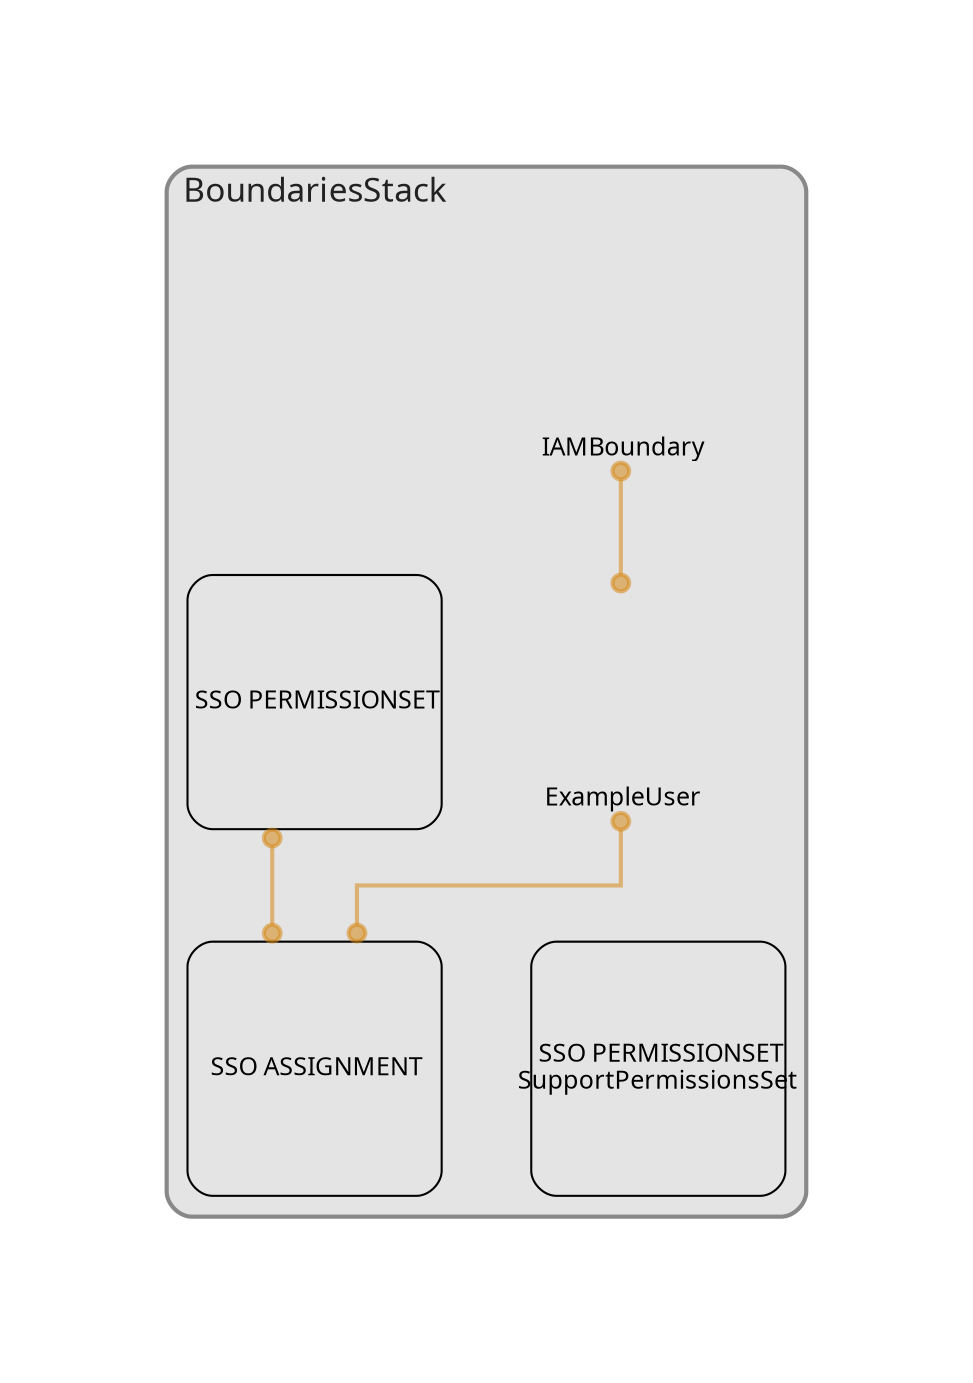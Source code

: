 digraph "Diagram" {
  splines = "ortho";
  pad = "1.0";
  nodesep = "0.60";
  ranksep = "0.75";
  fontname = "Sans-Serif";
  fontsize = "15";
  dpi = "200";
  rankdir = "BT";
  compound = "true";
  fontcolor = "#222222";
  edge [
    color = "#D5871488",
    penwidth = 2,
    arrowhead = "dot",
    arrowtail = "dot",
  ];
  node [
    shape = "box",
    style = "rounded",
    fixedsize = true,
    width = 1.7,
    height = 1.7,
    labelloc = "c",
    imagescale = true,
    fontname = "Sans-Serif",
    fontsize = 8,
    margin = 8,
  ];
  subgraph "BoundariesStack" {
    subgraph "cluster-SubGraph.BoundariesStack" {
      graph [
        label = "BoundariesStack",
        labelloc = "b",
        labeljust = "l",
        margin = "10",
        fontsize = "16",
        penwidth = "2",
        pencolor = "#888888",
        style = "filled,rounded",
        fillcolor = "#e4e4e4",
      ];
      "BoundariesStack/DeveloperPermissionsSet" [
        label = " SSO PERMISSIONSET",
        fontsize = 12,
      ];
      "BoundariesStack/SupportPermissionsSet" [
        label = " SSO PERMISSIONSET\nSupportPermissionsSet",
        fontsize = 12,
      ];
      "BoundariesStack/IAMBoundary" [
        label = " IAMBoundary",
        fontsize = 12,
        image = "/home/simon/.npm/_npx/b98735c91b702b55/node_modules/cdk-dia/icons/aws/Service/Arch_Security-Identity-Compliance/64/Arch_AWS-Identity-and-Access-Management_64@5x.png",
        imagescale = "true",
        imagepos = "tc",
        penwidth = "0",
        shape = "node",
        fixedsize = "true",
        labelloc = "b",
        width = 1.2,
        height = 1.466,
      ];
      "BoundariesStack/ExampleUser" [
        label = " ExampleUser",
        fontsize = 12,
        image = "/home/simon/.npm/_npx/b98735c91b702b55/node_modules/cdk-dia/icons/aws/Service/Arch_Security-Identity-Compliance/64/Arch_AWS-Identity-and-Access-Management_64@5x.png",
        imagescale = "true",
        imagepos = "tc",
        penwidth = "0",
        shape = "node",
        fixedsize = "true",
        labelloc = "b",
        width = 1.2,
        height = 1.466,
      ];
      "BoundariesStack/GrantUserSSOAssignment" [
        label = " SSO ASSIGNMENT",
        fontsize = 12,
      ];
    }
  }
  "BoundariesStack/ExampleUser" -> "BoundariesStack/IAMBoundary" [
    dir = "both",
  ];
  "BoundariesStack/GrantUserSSOAssignment" -> "BoundariesStack/DeveloperPermissionsSet" [
    dir = "both",
  ];
  "BoundariesStack/GrantUserSSOAssignment" -> "BoundariesStack/ExampleUser" [
    dir = "both",
  ];
}